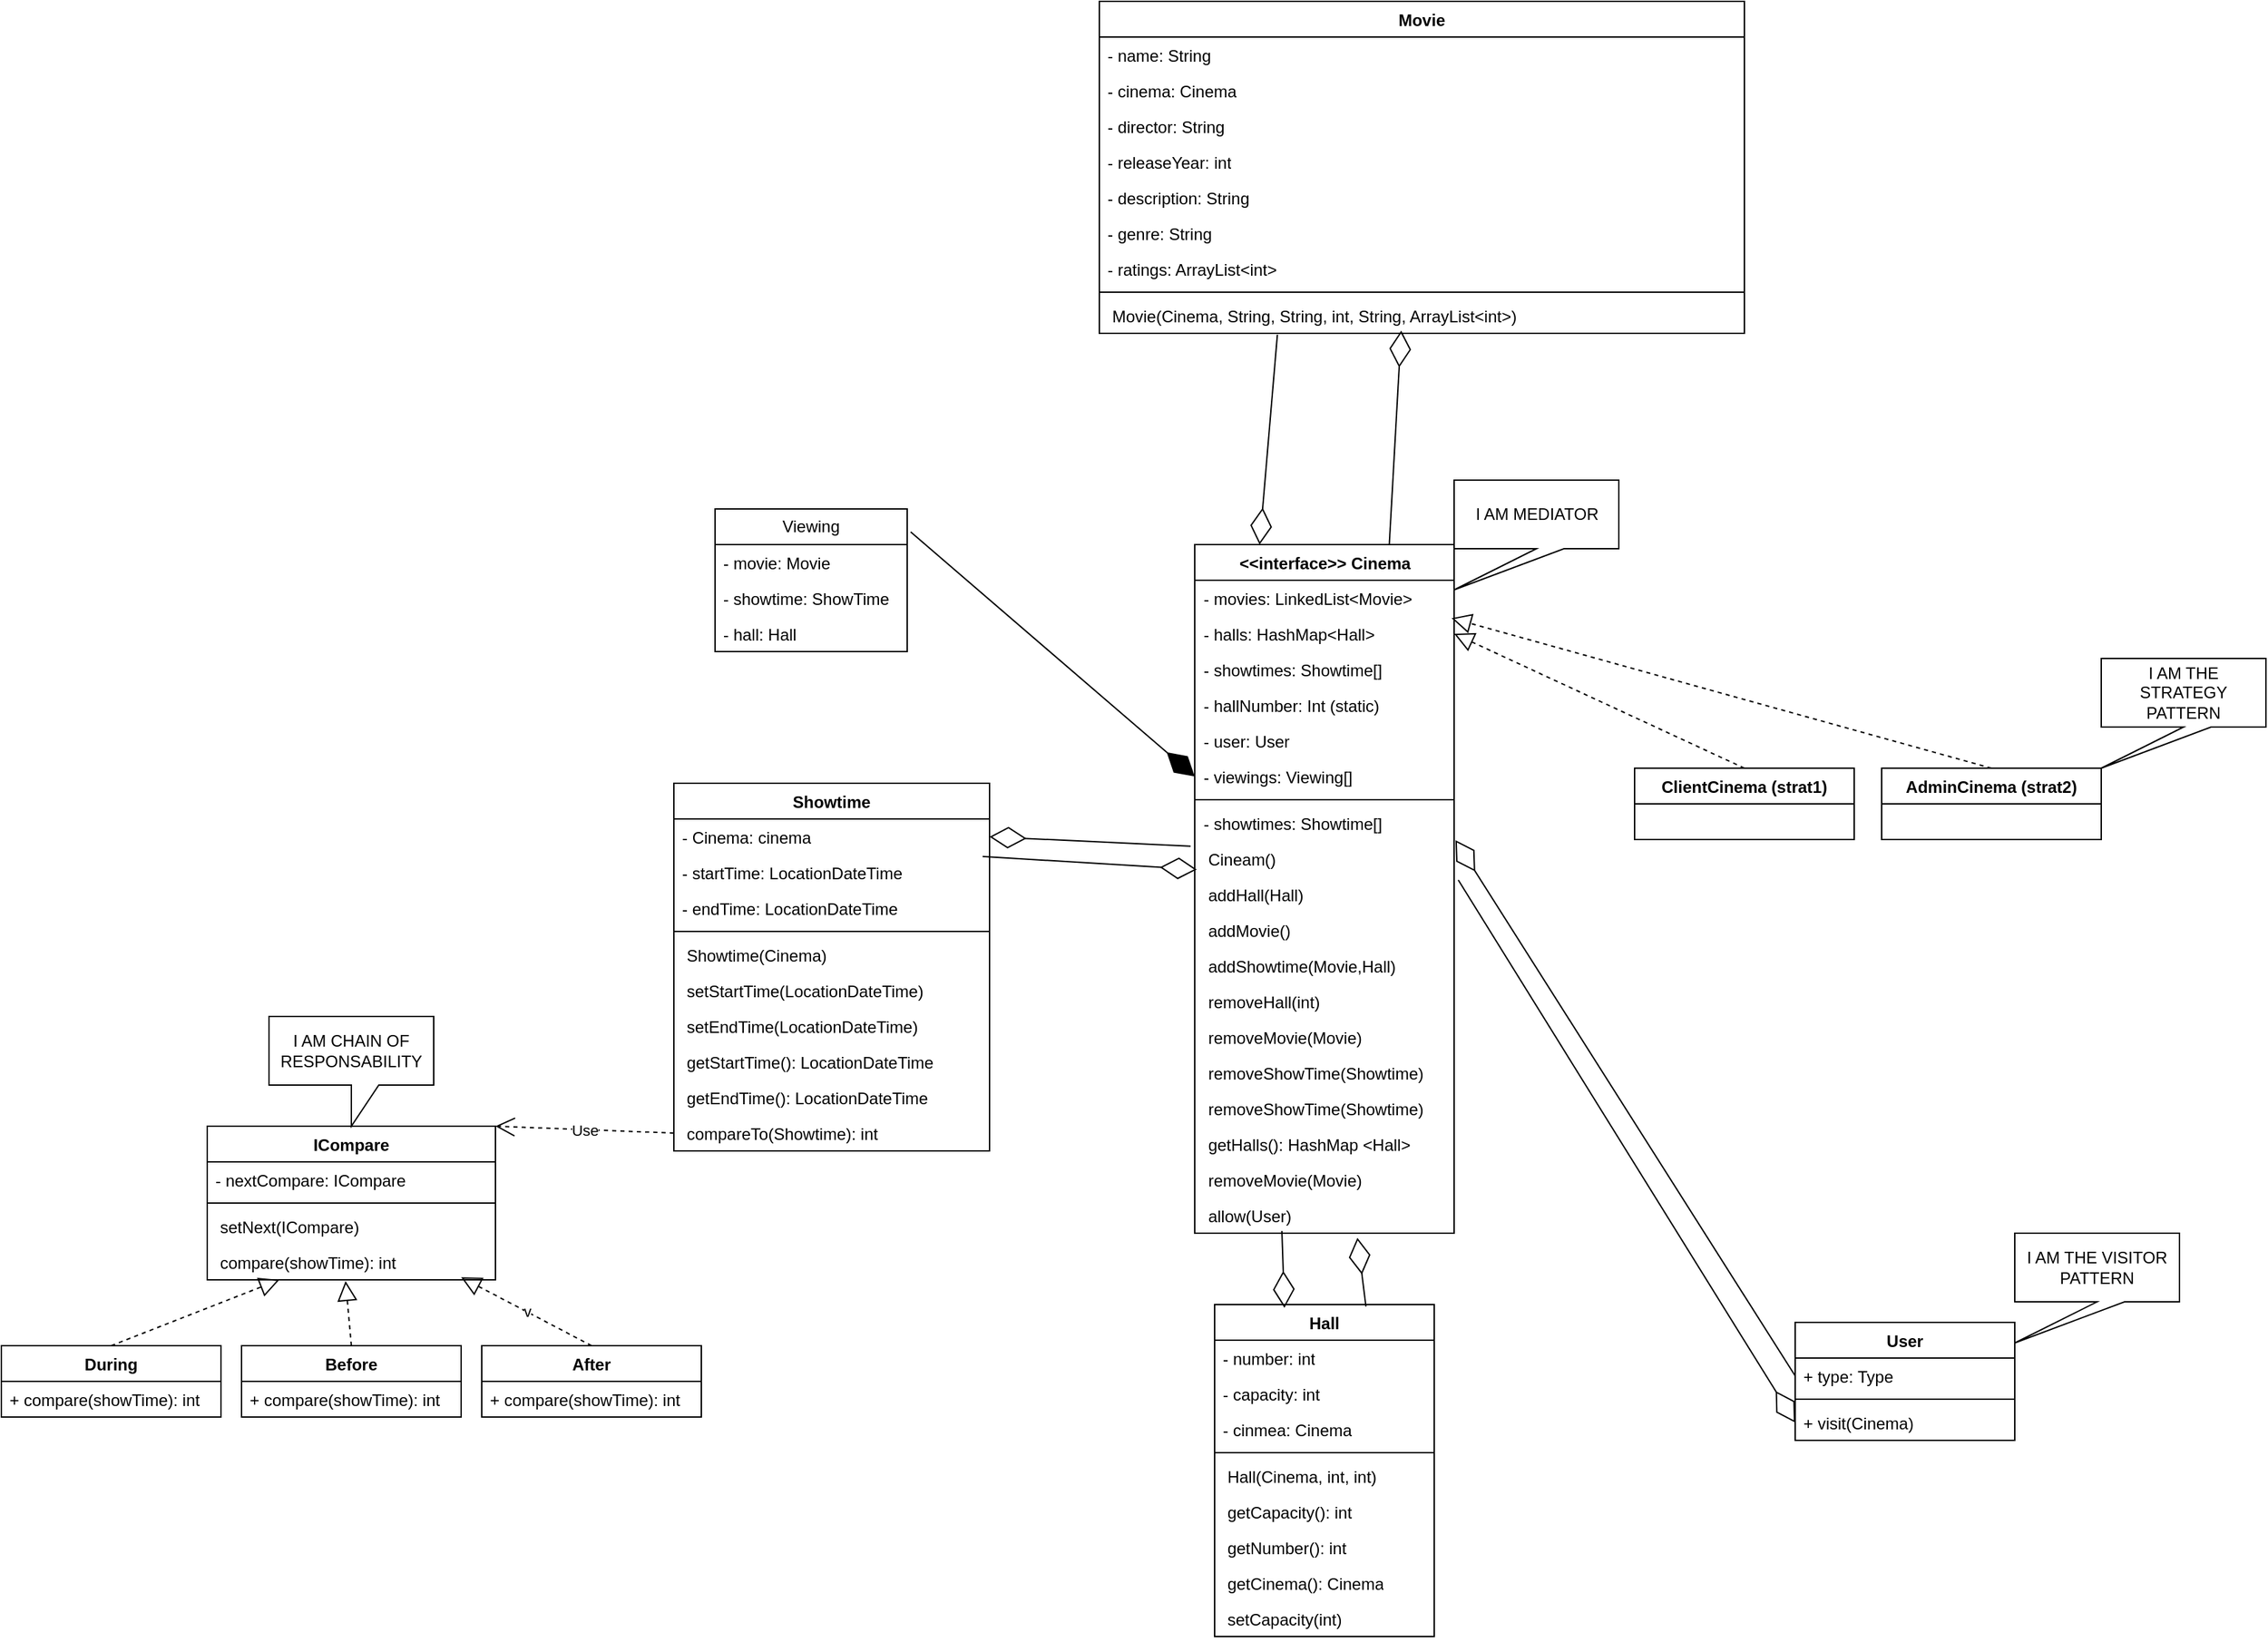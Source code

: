<mxfile version="24.1.0" type="device">
  <diagram id="C5RBs43oDa-KdzZeNtuy" name="Page-1">
    <mxGraphModel dx="2879" dy="1544" grid="1" gridSize="10" guides="1" tooltips="1" connect="1" arrows="1" fold="1" page="1" pageScale="1" pageWidth="827" pageHeight="1169" math="0" shadow="0">
      <root>
        <mxCell id="WIyWlLk6GJQsqaUBKTNV-0" />
        <mxCell id="WIyWlLk6GJQsqaUBKTNV-1" parent="WIyWlLk6GJQsqaUBKTNV-0" />
        <mxCell id="U_Ke2qZbgTXEHlizMizu-0" value="&amp;lt;&amp;lt;interface&amp;gt;&amp;gt; Cinema" style="swimlane;fontStyle=1;align=center;verticalAlign=top;childLayout=stackLayout;horizontal=1;startSize=26;horizontalStack=0;resizeParent=1;resizeParentMax=0;resizeLast=0;collapsible=1;marginBottom=0;whiteSpace=wrap;html=1;" parent="WIyWlLk6GJQsqaUBKTNV-1" vertex="1">
          <mxGeometry x="389.5" y="396" width="189" height="502" as="geometry" />
        </mxCell>
        <mxCell id="U_Ke2qZbgTXEHlizMizu-1" value="- movies: LinkedList&amp;lt;Movie&amp;gt;" style="text;strokeColor=none;fillColor=none;align=left;verticalAlign=top;spacingLeft=4;spacingRight=4;overflow=hidden;rotatable=0;points=[[0,0.5],[1,0.5]];portConstraint=eastwest;whiteSpace=wrap;html=1;" parent="U_Ke2qZbgTXEHlizMizu-0" vertex="1">
          <mxGeometry y="26" width="189" height="26" as="geometry" />
        </mxCell>
        <mxCell id="U_Ke2qZbgTXEHlizMizu-5" value="- halls: HashMap&amp;lt;Hall&amp;gt;" style="text;strokeColor=none;fillColor=none;align=left;verticalAlign=top;spacingLeft=4;spacingRight=4;overflow=hidden;rotatable=0;points=[[0,0.5],[1,0.5]];portConstraint=eastwest;whiteSpace=wrap;html=1;" parent="U_Ke2qZbgTXEHlizMizu-0" vertex="1">
          <mxGeometry y="52" width="189" height="26" as="geometry" />
        </mxCell>
        <mxCell id="AmjRBZyjDmxH0wTXtL1k-30" value="- showtimes: Showtime[]" style="text;strokeColor=none;fillColor=none;align=left;verticalAlign=top;spacingLeft=4;spacingRight=4;overflow=hidden;rotatable=0;points=[[0,0.5],[1,0.5]];portConstraint=eastwest;whiteSpace=wrap;html=1;" parent="U_Ke2qZbgTXEHlizMizu-0" vertex="1">
          <mxGeometry y="78" width="189" height="26" as="geometry" />
        </mxCell>
        <mxCell id="U_Ke2qZbgTXEHlizMizu-16" value="- hallNumber: Int (static)" style="text;strokeColor=none;fillColor=none;align=left;verticalAlign=top;spacingLeft=4;spacingRight=4;overflow=hidden;rotatable=0;points=[[0,0.5],[1,0.5]];portConstraint=eastwest;whiteSpace=wrap;html=1;" parent="U_Ke2qZbgTXEHlizMizu-0" vertex="1">
          <mxGeometry y="104" width="189" height="26" as="geometry" />
        </mxCell>
        <mxCell id="AmjRBZyjDmxH0wTXtL1k-11" value="- user: User" style="text;strokeColor=none;fillColor=none;align=left;verticalAlign=top;spacingLeft=4;spacingRight=4;overflow=hidden;rotatable=0;points=[[0,0.5],[1,0.5]];portConstraint=eastwest;whiteSpace=wrap;html=1;" parent="U_Ke2qZbgTXEHlizMizu-0" vertex="1">
          <mxGeometry y="130" width="189" height="26" as="geometry" />
        </mxCell>
        <mxCell id="ZvDFuCLrlgMTIvJNmSoZ-6" value="- viewings: Viewing[]" style="text;strokeColor=none;fillColor=none;align=left;verticalAlign=top;spacingLeft=4;spacingRight=4;overflow=hidden;rotatable=0;points=[[0,0.5],[1,0.5]];portConstraint=eastwest;whiteSpace=wrap;html=1;" vertex="1" parent="U_Ke2qZbgTXEHlizMizu-0">
          <mxGeometry y="156" width="189" height="26" as="geometry" />
        </mxCell>
        <mxCell id="U_Ke2qZbgTXEHlizMizu-2" value="" style="line;strokeWidth=1;fillColor=none;align=left;verticalAlign=middle;spacingTop=-1;spacingLeft=3;spacingRight=3;rotatable=0;labelPosition=right;points=[];portConstraint=eastwest;strokeColor=inherit;" parent="U_Ke2qZbgTXEHlizMizu-0" vertex="1">
          <mxGeometry y="182" width="189" height="8" as="geometry" />
        </mxCell>
        <mxCell id="U_Ke2qZbgTXEHlizMizu-15" value="- showtimes: Showtime[]" style="text;strokeColor=none;fillColor=none;align=left;verticalAlign=top;spacingLeft=4;spacingRight=4;overflow=hidden;rotatable=0;points=[[0,0.5],[1,0.5]];portConstraint=eastwest;whiteSpace=wrap;html=1;" parent="U_Ke2qZbgTXEHlizMizu-0" vertex="1">
          <mxGeometry y="190" width="189" height="26" as="geometry" />
        </mxCell>
        <mxCell id="U_Ke2qZbgTXEHlizMizu-94" value="&amp;nbsp;Cineam()" style="text;strokeColor=none;fillColor=none;align=left;verticalAlign=top;spacingLeft=4;spacingRight=4;overflow=hidden;rotatable=0;points=[[0,0.5],[1,0.5]];portConstraint=eastwest;whiteSpace=wrap;html=1;" parent="U_Ke2qZbgTXEHlizMizu-0" vertex="1">
          <mxGeometry y="216" width="189" height="26" as="geometry" />
        </mxCell>
        <mxCell id="U_Ke2qZbgTXEHlizMizu-41" value="&amp;nbsp;addHall(Hall)" style="text;strokeColor=none;fillColor=none;align=left;verticalAlign=top;spacingLeft=4;spacingRight=4;overflow=hidden;rotatable=0;points=[[0,0.5],[1,0.5]];portConstraint=eastwest;whiteSpace=wrap;html=1;" parent="U_Ke2qZbgTXEHlizMizu-0" vertex="1">
          <mxGeometry y="242" width="189" height="26" as="geometry" />
        </mxCell>
        <mxCell id="U_Ke2qZbgTXEHlizMizu-3" value="&amp;nbsp;addMovie()" style="text;strokeColor=none;fillColor=none;align=left;verticalAlign=top;spacingLeft=4;spacingRight=4;overflow=hidden;rotatable=0;points=[[0,0.5],[1,0.5]];portConstraint=eastwest;whiteSpace=wrap;html=1;" parent="U_Ke2qZbgTXEHlizMizu-0" vertex="1">
          <mxGeometry y="268" width="189" height="26" as="geometry" />
        </mxCell>
        <mxCell id="U_Ke2qZbgTXEHlizMizu-95" value="&amp;nbsp;addShowtime(Movie,Hall)" style="text;strokeColor=none;fillColor=none;align=left;verticalAlign=top;spacingLeft=4;spacingRight=4;overflow=hidden;rotatable=0;points=[[0,0.5],[1,0.5]];portConstraint=eastwest;whiteSpace=wrap;html=1;" parent="U_Ke2qZbgTXEHlizMizu-0" vertex="1">
          <mxGeometry y="294" width="189" height="26" as="geometry" />
        </mxCell>
        <mxCell id="U_Ke2qZbgTXEHlizMizu-42" value="&amp;nbsp;removeHall(int)" style="text;strokeColor=none;fillColor=none;align=left;verticalAlign=top;spacingLeft=4;spacingRight=4;overflow=hidden;rotatable=0;points=[[0,0.5],[1,0.5]];portConstraint=eastwest;whiteSpace=wrap;html=1;" parent="U_Ke2qZbgTXEHlizMizu-0" vertex="1">
          <mxGeometry y="320" width="189" height="26" as="geometry" />
        </mxCell>
        <mxCell id="U_Ke2qZbgTXEHlizMizu-96" value="&amp;nbsp;removeMovie(Movie)" style="text;strokeColor=none;fillColor=none;align=left;verticalAlign=top;spacingLeft=4;spacingRight=4;overflow=hidden;rotatable=0;points=[[0,0.5],[1,0.5]];portConstraint=eastwest;whiteSpace=wrap;html=1;" parent="U_Ke2qZbgTXEHlizMizu-0" vertex="1">
          <mxGeometry y="346" width="189" height="26" as="geometry" />
        </mxCell>
        <mxCell id="U_Ke2qZbgTXEHlizMizu-111" value="&amp;nbsp;removeShowTime(Showtime)" style="text;strokeColor=none;fillColor=none;align=left;verticalAlign=top;spacingLeft=4;spacingRight=4;overflow=hidden;rotatable=0;points=[[0,0.5],[1,0.5]];portConstraint=eastwest;whiteSpace=wrap;html=1;" parent="U_Ke2qZbgTXEHlizMizu-0" vertex="1">
          <mxGeometry y="372" width="189" height="26" as="geometry" />
        </mxCell>
        <mxCell id="U_Ke2qZbgTXEHlizMizu-112" value="&amp;nbsp;removeShowTime(Showtime)" style="text;strokeColor=none;fillColor=none;align=left;verticalAlign=top;spacingLeft=4;spacingRight=4;overflow=hidden;rotatable=0;points=[[0,0.5],[1,0.5]];portConstraint=eastwest;whiteSpace=wrap;html=1;" parent="U_Ke2qZbgTXEHlizMizu-0" vertex="1">
          <mxGeometry y="398" width="189" height="26" as="geometry" />
        </mxCell>
        <mxCell id="U_Ke2qZbgTXEHlizMizu-113" value="&amp;nbsp;getHalls(): HashMap &amp;lt;Hall&amp;gt;" style="text;strokeColor=none;fillColor=none;align=left;verticalAlign=top;spacingLeft=4;spacingRight=4;overflow=hidden;rotatable=0;points=[[0,0.5],[1,0.5]];portConstraint=eastwest;whiteSpace=wrap;html=1;" parent="U_Ke2qZbgTXEHlizMizu-0" vertex="1">
          <mxGeometry y="424" width="189" height="26" as="geometry" />
        </mxCell>
        <mxCell id="gAdjI-YeTHlBK7F6N_ji-7" value="&amp;nbsp;removeMovie(Movie)" style="text;strokeColor=none;fillColor=none;align=left;verticalAlign=top;spacingLeft=4;spacingRight=4;overflow=hidden;rotatable=0;points=[[0,0.5],[1,0.5]];portConstraint=eastwest;whiteSpace=wrap;html=1;" parent="U_Ke2qZbgTXEHlizMizu-0" vertex="1">
          <mxGeometry y="450" width="189" height="26" as="geometry" />
        </mxCell>
        <mxCell id="AmjRBZyjDmxH0wTXtL1k-6" value="&amp;nbsp;allow(User)" style="text;strokeColor=none;fillColor=none;align=left;verticalAlign=top;spacingLeft=4;spacingRight=4;overflow=hidden;rotatable=0;points=[[0,0.5],[1,0.5]];portConstraint=eastwest;whiteSpace=wrap;html=1;" parent="U_Ke2qZbgTXEHlizMizu-0" vertex="1">
          <mxGeometry y="476" width="189" height="26" as="geometry" />
        </mxCell>
        <mxCell id="U_Ke2qZbgTXEHlizMizu-6" value="Movie" style="swimlane;fontStyle=1;align=center;verticalAlign=top;childLayout=stackLayout;horizontal=1;startSize=26;horizontalStack=0;resizeParent=1;resizeParentMax=0;resizeLast=0;collapsible=1;marginBottom=0;whiteSpace=wrap;html=1;" parent="WIyWlLk6GJQsqaUBKTNV-1" vertex="1">
          <mxGeometry x="320" width="470" height="242" as="geometry" />
        </mxCell>
        <mxCell id="U_Ke2qZbgTXEHlizMizu-29" value="- name: String" style="text;strokeColor=none;fillColor=none;align=left;verticalAlign=top;spacingLeft=4;spacingRight=4;overflow=hidden;rotatable=0;points=[[0,0.5],[1,0.5]];portConstraint=eastwest;whiteSpace=wrap;html=1;" parent="U_Ke2qZbgTXEHlizMizu-6" vertex="1">
          <mxGeometry y="26" width="470" height="26" as="geometry" />
        </mxCell>
        <mxCell id="U_Ke2qZbgTXEHlizMizu-7" value="- cinema: Cinema" style="text;strokeColor=none;fillColor=none;align=left;verticalAlign=top;spacingLeft=4;spacingRight=4;overflow=hidden;rotatable=0;points=[[0,0.5],[1,0.5]];portConstraint=eastwest;whiteSpace=wrap;html=1;" parent="U_Ke2qZbgTXEHlizMizu-6" vertex="1">
          <mxGeometry y="52" width="470" height="26" as="geometry" />
        </mxCell>
        <mxCell id="U_Ke2qZbgTXEHlizMizu-8" value="- director: String" style="text;strokeColor=none;fillColor=none;align=left;verticalAlign=top;spacingLeft=4;spacingRight=4;overflow=hidden;rotatable=0;points=[[0,0.5],[1,0.5]];portConstraint=eastwest;whiteSpace=wrap;html=1;" parent="U_Ke2qZbgTXEHlizMizu-6" vertex="1">
          <mxGeometry y="78" width="470" height="26" as="geometry" />
        </mxCell>
        <mxCell id="U_Ke2qZbgTXEHlizMizu-11" value="- releaseYear: int" style="text;strokeColor=none;fillColor=none;align=left;verticalAlign=top;spacingLeft=4;spacingRight=4;overflow=hidden;rotatable=0;points=[[0,0.5],[1,0.5]];portConstraint=eastwest;whiteSpace=wrap;html=1;" parent="U_Ke2qZbgTXEHlizMizu-6" vertex="1">
          <mxGeometry y="104" width="470" height="26" as="geometry" />
        </mxCell>
        <mxCell id="U_Ke2qZbgTXEHlizMizu-12" value="- description: String" style="text;strokeColor=none;fillColor=none;align=left;verticalAlign=top;spacingLeft=4;spacingRight=4;overflow=hidden;rotatable=0;points=[[0,0.5],[1,0.5]];portConstraint=eastwest;whiteSpace=wrap;html=1;" parent="U_Ke2qZbgTXEHlizMizu-6" vertex="1">
          <mxGeometry y="130" width="470" height="26" as="geometry" />
        </mxCell>
        <mxCell id="U_Ke2qZbgTXEHlizMizu-13" value="- genre: String" style="text;strokeColor=none;fillColor=none;align=left;verticalAlign=top;spacingLeft=4;spacingRight=4;overflow=hidden;rotatable=0;points=[[0,0.5],[1,0.5]];portConstraint=eastwest;whiteSpace=wrap;html=1;" parent="U_Ke2qZbgTXEHlizMizu-6" vertex="1">
          <mxGeometry y="156" width="470" height="26" as="geometry" />
        </mxCell>
        <mxCell id="U_Ke2qZbgTXEHlizMizu-14" value="- ratings: ArrayList&amp;lt;int&amp;gt;" style="text;strokeColor=none;fillColor=none;align=left;verticalAlign=top;spacingLeft=4;spacingRight=4;overflow=hidden;rotatable=0;points=[[0,0.5],[1,0.5]];portConstraint=eastwest;whiteSpace=wrap;html=1;" parent="U_Ke2qZbgTXEHlizMizu-6" vertex="1">
          <mxGeometry y="182" width="470" height="26" as="geometry" />
        </mxCell>
        <mxCell id="U_Ke2qZbgTXEHlizMizu-9" value="" style="line;strokeWidth=1;fillColor=none;align=left;verticalAlign=middle;spacingTop=-1;spacingLeft=3;spacingRight=3;rotatable=0;labelPosition=right;points=[];portConstraint=eastwest;strokeColor=inherit;" parent="U_Ke2qZbgTXEHlizMizu-6" vertex="1">
          <mxGeometry y="208" width="470" height="8" as="geometry" />
        </mxCell>
        <mxCell id="U_Ke2qZbgTXEHlizMizu-40" value="&amp;nbsp;Movie(Cinema, String, String, int, String, ArrayList&amp;lt;int&amp;gt;)" style="text;strokeColor=none;fillColor=none;align=left;verticalAlign=top;spacingLeft=4;spacingRight=4;overflow=hidden;rotatable=0;points=[[0,0.5],[1,0.5]];portConstraint=eastwest;whiteSpace=wrap;html=1;" parent="U_Ke2qZbgTXEHlizMizu-6" vertex="1">
          <mxGeometry y="216" width="470" height="26" as="geometry" />
        </mxCell>
        <mxCell id="U_Ke2qZbgTXEHlizMizu-21" value="Hall" style="swimlane;fontStyle=1;align=center;verticalAlign=top;childLayout=stackLayout;horizontal=1;startSize=26;horizontalStack=0;resizeParent=1;resizeParentMax=0;resizeLast=0;collapsible=1;marginBottom=0;whiteSpace=wrap;html=1;" parent="WIyWlLk6GJQsqaUBKTNV-1" vertex="1">
          <mxGeometry x="404" y="950" width="160" height="242" as="geometry" />
        </mxCell>
        <mxCell id="U_Ke2qZbgTXEHlizMizu-22" value="- number: int" style="text;strokeColor=none;fillColor=none;align=left;verticalAlign=top;spacingLeft=4;spacingRight=4;overflow=hidden;rotatable=0;points=[[0,0.5],[1,0.5]];portConstraint=eastwest;whiteSpace=wrap;html=1;" parent="U_Ke2qZbgTXEHlizMizu-21" vertex="1">
          <mxGeometry y="26" width="160" height="26" as="geometry" />
        </mxCell>
        <mxCell id="U_Ke2qZbgTXEHlizMizu-82" value="- capacity: int" style="text;strokeColor=none;fillColor=none;align=left;verticalAlign=top;spacingLeft=4;spacingRight=4;overflow=hidden;rotatable=0;points=[[0,0.5],[1,0.5]];portConstraint=eastwest;whiteSpace=wrap;html=1;" parent="U_Ke2qZbgTXEHlizMizu-21" vertex="1">
          <mxGeometry y="52" width="160" height="26" as="geometry" />
        </mxCell>
        <mxCell id="U_Ke2qZbgTXEHlizMizu-36" value="- cinmea: Cinema" style="text;strokeColor=none;fillColor=none;align=left;verticalAlign=top;spacingLeft=4;spacingRight=4;overflow=hidden;rotatable=0;points=[[0,0.5],[1,0.5]];portConstraint=eastwest;whiteSpace=wrap;html=1;" parent="U_Ke2qZbgTXEHlizMizu-21" vertex="1">
          <mxGeometry y="78" width="160" height="26" as="geometry" />
        </mxCell>
        <mxCell id="U_Ke2qZbgTXEHlizMizu-23" value="" style="line;strokeWidth=1;fillColor=none;align=left;verticalAlign=middle;spacingTop=-1;spacingLeft=3;spacingRight=3;rotatable=0;labelPosition=right;points=[];portConstraint=eastwest;strokeColor=inherit;" parent="U_Ke2qZbgTXEHlizMizu-21" vertex="1">
          <mxGeometry y="104" width="160" height="8" as="geometry" />
        </mxCell>
        <mxCell id="U_Ke2qZbgTXEHlizMizu-24" value="&amp;nbsp;Hall(Cinema, int, int)" style="text;strokeColor=none;fillColor=none;align=left;verticalAlign=top;spacingLeft=4;spacingRight=4;overflow=hidden;rotatable=0;points=[[0,0.5],[1,0.5]];portConstraint=eastwest;whiteSpace=wrap;html=1;" parent="U_Ke2qZbgTXEHlizMizu-21" vertex="1">
          <mxGeometry y="112" width="160" height="26" as="geometry" />
        </mxCell>
        <mxCell id="U_Ke2qZbgTXEHlizMizu-83" value="&amp;nbsp;getCapacity(): int" style="text;strokeColor=none;fillColor=none;align=left;verticalAlign=top;spacingLeft=4;spacingRight=4;overflow=hidden;rotatable=0;points=[[0,0.5],[1,0.5]];portConstraint=eastwest;whiteSpace=wrap;html=1;" parent="U_Ke2qZbgTXEHlizMizu-21" vertex="1">
          <mxGeometry y="138" width="160" height="26" as="geometry" />
        </mxCell>
        <mxCell id="U_Ke2qZbgTXEHlizMizu-91" value="&amp;nbsp;getNumber(): int" style="text;strokeColor=none;fillColor=none;align=left;verticalAlign=top;spacingLeft=4;spacingRight=4;overflow=hidden;rotatable=0;points=[[0,0.5],[1,0.5]];portConstraint=eastwest;whiteSpace=wrap;html=1;" parent="U_Ke2qZbgTXEHlizMizu-21" vertex="1">
          <mxGeometry y="164" width="160" height="26" as="geometry" />
        </mxCell>
        <mxCell id="U_Ke2qZbgTXEHlizMizu-92" value="&amp;nbsp;getCinema(): Cinema" style="text;strokeColor=none;fillColor=none;align=left;verticalAlign=top;spacingLeft=4;spacingRight=4;overflow=hidden;rotatable=0;points=[[0,0.5],[1,0.5]];portConstraint=eastwest;whiteSpace=wrap;html=1;" parent="U_Ke2qZbgTXEHlizMizu-21" vertex="1">
          <mxGeometry y="190" width="160" height="26" as="geometry" />
        </mxCell>
        <mxCell id="U_Ke2qZbgTXEHlizMizu-93" value="&amp;nbsp;setCapacity(int)" style="text;strokeColor=none;fillColor=none;align=left;verticalAlign=top;spacingLeft=4;spacingRight=4;overflow=hidden;rotatable=0;points=[[0,0.5],[1,0.5]];portConstraint=eastwest;whiteSpace=wrap;html=1;" parent="U_Ke2qZbgTXEHlizMizu-21" vertex="1">
          <mxGeometry y="216" width="160" height="26" as="geometry" />
        </mxCell>
        <mxCell id="U_Ke2qZbgTXEHlizMizu-25" value="Showtime" style="swimlane;fontStyle=1;align=center;verticalAlign=top;childLayout=stackLayout;horizontal=1;startSize=26;horizontalStack=0;resizeParent=1;resizeParentMax=0;resizeLast=0;collapsible=1;marginBottom=0;whiteSpace=wrap;html=1;" parent="WIyWlLk6GJQsqaUBKTNV-1" vertex="1">
          <mxGeometry x="10" y="570" width="230" height="268" as="geometry" />
        </mxCell>
        <mxCell id="U_Ke2qZbgTXEHlizMizu-44" value="- Cinema: cinema" style="text;strokeColor=none;fillColor=none;align=left;verticalAlign=top;spacingLeft=4;spacingRight=4;overflow=hidden;rotatable=0;points=[[0,0.5],[1,0.5]];portConstraint=eastwest;whiteSpace=wrap;html=1;" parent="U_Ke2qZbgTXEHlizMizu-25" vertex="1">
          <mxGeometry y="26" width="230" height="26" as="geometry" />
        </mxCell>
        <mxCell id="U_Ke2qZbgTXEHlizMizu-26" value="- startTime: LocationDateTime" style="text;strokeColor=none;fillColor=none;align=left;verticalAlign=top;spacingLeft=4;spacingRight=4;overflow=hidden;rotatable=0;points=[[0,0.5],[1,0.5]];portConstraint=eastwest;whiteSpace=wrap;html=1;" parent="U_Ke2qZbgTXEHlizMizu-25" vertex="1">
          <mxGeometry y="52" width="230" height="26" as="geometry" />
        </mxCell>
        <mxCell id="U_Ke2qZbgTXEHlizMizu-46" value="- endTime: LocationDateTime" style="text;strokeColor=none;fillColor=none;align=left;verticalAlign=top;spacingLeft=4;spacingRight=4;overflow=hidden;rotatable=0;points=[[0,0.5],[1,0.5]];portConstraint=eastwest;whiteSpace=wrap;html=1;" parent="U_Ke2qZbgTXEHlizMizu-25" vertex="1">
          <mxGeometry y="78" width="230" height="26" as="geometry" />
        </mxCell>
        <mxCell id="U_Ke2qZbgTXEHlizMizu-27" value="" style="line;strokeWidth=1;fillColor=none;align=left;verticalAlign=middle;spacingTop=-1;spacingLeft=3;spacingRight=3;rotatable=0;labelPosition=right;points=[];portConstraint=eastwest;strokeColor=inherit;" parent="U_Ke2qZbgTXEHlizMizu-25" vertex="1">
          <mxGeometry y="104" width="230" height="8" as="geometry" />
        </mxCell>
        <mxCell id="U_Ke2qZbgTXEHlizMizu-28" value="&amp;nbsp;Showtime(Cinema)" style="text;strokeColor=none;fillColor=none;align=left;verticalAlign=top;spacingLeft=4;spacingRight=4;overflow=hidden;rotatable=0;points=[[0,0.5],[1,0.5]];portConstraint=eastwest;whiteSpace=wrap;html=1;" parent="U_Ke2qZbgTXEHlizMizu-25" vertex="1">
          <mxGeometry y="112" width="230" height="26" as="geometry" />
        </mxCell>
        <mxCell id="U_Ke2qZbgTXEHlizMizu-47" value="&amp;nbsp;setStartTime(LocationDateTime)" style="text;strokeColor=none;fillColor=none;align=left;verticalAlign=top;spacingLeft=4;spacingRight=4;overflow=hidden;rotatable=0;points=[[0,0.5],[1,0.5]];portConstraint=eastwest;whiteSpace=wrap;html=1;" parent="U_Ke2qZbgTXEHlizMizu-25" vertex="1">
          <mxGeometry y="138" width="230" height="26" as="geometry" />
        </mxCell>
        <mxCell id="U_Ke2qZbgTXEHlizMizu-48" value="&amp;nbsp;setEndTime(LocationDateTime)" style="text;strokeColor=none;fillColor=none;align=left;verticalAlign=top;spacingLeft=4;spacingRight=4;overflow=hidden;rotatable=0;points=[[0,0.5],[1,0.5]];portConstraint=eastwest;whiteSpace=wrap;html=1;" parent="U_Ke2qZbgTXEHlizMizu-25" vertex="1">
          <mxGeometry y="164" width="230" height="26" as="geometry" />
        </mxCell>
        <mxCell id="U_Ke2qZbgTXEHlizMizu-57" value="&amp;nbsp;getStartTime(): LocationDateTime" style="text;strokeColor=none;fillColor=none;align=left;verticalAlign=top;spacingLeft=4;spacingRight=4;overflow=hidden;rotatable=0;points=[[0,0.5],[1,0.5]];portConstraint=eastwest;whiteSpace=wrap;html=1;" parent="U_Ke2qZbgTXEHlizMizu-25" vertex="1">
          <mxGeometry y="190" width="230" height="26" as="geometry" />
        </mxCell>
        <mxCell id="U_Ke2qZbgTXEHlizMizu-56" value="&amp;nbsp;getEndTime(): LocationDateTime" style="text;strokeColor=none;fillColor=none;align=left;verticalAlign=top;spacingLeft=4;spacingRight=4;overflow=hidden;rotatable=0;points=[[0,0.5],[1,0.5]];portConstraint=eastwest;whiteSpace=wrap;html=1;" parent="U_Ke2qZbgTXEHlizMizu-25" vertex="1">
          <mxGeometry y="216" width="230" height="26" as="geometry" />
        </mxCell>
        <mxCell id="U_Ke2qZbgTXEHlizMizu-49" value="&amp;nbsp;compareTo(Showtime): int" style="text;strokeColor=none;fillColor=none;align=left;verticalAlign=top;spacingLeft=4;spacingRight=4;overflow=hidden;rotatable=0;points=[[0,0.5],[1,0.5]];portConstraint=eastwest;whiteSpace=wrap;html=1;" parent="U_Ke2qZbgTXEHlizMizu-25" vertex="1">
          <mxGeometry y="242" width="230" height="26" as="geometry" />
        </mxCell>
        <mxCell id="U_Ke2qZbgTXEHlizMizu-31" value="" style="endArrow=diamondThin;endFill=0;endSize=24;html=1;rounded=0;entryX=0.25;entryY=0;entryDx=0;entryDy=0;exitX=0.276;exitY=1.038;exitDx=0;exitDy=0;exitPerimeter=0;" parent="WIyWlLk6GJQsqaUBKTNV-1" source="U_Ke2qZbgTXEHlizMizu-40" target="U_Ke2qZbgTXEHlizMizu-0" edge="1">
          <mxGeometry width="160" relative="1" as="geometry">
            <mxPoint x="434" y="423" as="sourcePoint" />
            <mxPoint x="461.91" y="491.87" as="targetPoint" />
          </mxGeometry>
        </mxCell>
        <mxCell id="U_Ke2qZbgTXEHlizMizu-32" value="" style="endArrow=diamondThin;endFill=0;endSize=24;html=1;rounded=0;exitX=0.75;exitY=0;exitDx=0;exitDy=0;entryX=0.468;entryY=0.923;entryDx=0;entryDy=0;entryPerimeter=0;" parent="WIyWlLk6GJQsqaUBKTNV-1" source="U_Ke2qZbgTXEHlizMizu-0" target="U_Ke2qZbgTXEHlizMizu-40" edge="1">
          <mxGeometry width="160" relative="1" as="geometry">
            <mxPoint x="514.23" y="478.75" as="sourcePoint" />
            <mxPoint x="529" y="410" as="targetPoint" />
          </mxGeometry>
        </mxCell>
        <mxCell id="U_Ke2qZbgTXEHlizMizu-34" value="" style="endArrow=diamondThin;endFill=0;endSize=24;html=1;rounded=0;entryX=0.318;entryY=0.01;entryDx=0;entryDy=0;exitX=0.336;exitY=0.936;exitDx=0;exitDy=0;exitPerimeter=0;entryPerimeter=0;" parent="WIyWlLk6GJQsqaUBKTNV-1" source="AmjRBZyjDmxH0wTXtL1k-6" target="U_Ke2qZbgTXEHlizMizu-21" edge="1">
          <mxGeometry width="160" relative="1" as="geometry">
            <mxPoint x="457.162" y="815.144" as="sourcePoint" />
            <mxPoint x="482" y="610" as="targetPoint" />
          </mxGeometry>
        </mxCell>
        <mxCell id="U_Ke2qZbgTXEHlizMizu-35" value="" style="endArrow=diamondThin;endFill=0;endSize=24;html=1;rounded=0;exitX=0.689;exitY=0.006;exitDx=0;exitDy=0;exitPerimeter=0;entryX=0.627;entryY=1.128;entryDx=0;entryDy=0;entryPerimeter=0;" parent="WIyWlLk6GJQsqaUBKTNV-1" source="U_Ke2qZbgTXEHlizMizu-21" target="AmjRBZyjDmxH0wTXtL1k-6" edge="1">
          <mxGeometry width="160" relative="1" as="geometry">
            <mxPoint x="550" y="620" as="sourcePoint" />
            <mxPoint x="509.515" y="814.39" as="targetPoint" />
          </mxGeometry>
        </mxCell>
        <mxCell id="U_Ke2qZbgTXEHlizMizu-38" value="" style="endArrow=diamondThin;endFill=0;endSize=24;html=1;rounded=0;entryX=1;entryY=0.5;entryDx=0;entryDy=0;exitX=-0.016;exitY=0.151;exitDx=0;exitDy=0;exitPerimeter=0;" parent="WIyWlLk6GJQsqaUBKTNV-1" source="U_Ke2qZbgTXEHlizMizu-94" target="U_Ke2qZbgTXEHlizMizu-44" edge="1">
          <mxGeometry width="160" relative="1" as="geometry">
            <mxPoint x="390" y="577" as="sourcePoint" />
            <mxPoint x="510" y="60" as="targetPoint" />
          </mxGeometry>
        </mxCell>
        <mxCell id="U_Ke2qZbgTXEHlizMizu-43" value="" style="endArrow=diamondThin;endFill=0;endSize=24;html=1;rounded=0;exitX=0.978;exitY=0.053;exitDx=0;exitDy=0;exitPerimeter=0;entryX=0.008;entryY=-0.198;entryDx=0;entryDy=0;entryPerimeter=0;" parent="WIyWlLk6GJQsqaUBKTNV-1" source="U_Ke2qZbgTXEHlizMizu-26" target="U_Ke2qZbgTXEHlizMizu-41" edge="1">
          <mxGeometry width="160" relative="1" as="geometry">
            <mxPoint x="210" y="520" as="sourcePoint" />
            <mxPoint x="390" y="689" as="targetPoint" />
          </mxGeometry>
        </mxCell>
        <mxCell id="U_Ke2qZbgTXEHlizMizu-59" value="ICompare" style="swimlane;fontStyle=1;align=center;verticalAlign=top;childLayout=stackLayout;horizontal=1;startSize=26;horizontalStack=0;resizeParent=1;resizeParentMax=0;resizeLast=0;collapsible=1;marginBottom=0;whiteSpace=wrap;html=1;" parent="WIyWlLk6GJQsqaUBKTNV-1" vertex="1">
          <mxGeometry x="-330" y="820" width="210" height="112" as="geometry">
            <mxRectangle x="-320" y="720" width="100" height="30" as="alternateBounds" />
          </mxGeometry>
        </mxCell>
        <mxCell id="U_Ke2qZbgTXEHlizMizu-60" value="- nextCompare: ICompare" style="text;strokeColor=none;fillColor=none;align=left;verticalAlign=top;spacingLeft=4;spacingRight=4;overflow=hidden;rotatable=0;points=[[0,0.5],[1,0.5]];portConstraint=eastwest;whiteSpace=wrap;html=1;" parent="U_Ke2qZbgTXEHlizMizu-59" vertex="1">
          <mxGeometry y="26" width="210" height="26" as="geometry" />
        </mxCell>
        <mxCell id="U_Ke2qZbgTXEHlizMizu-61" value="" style="line;strokeWidth=1;fillColor=none;align=left;verticalAlign=middle;spacingTop=-1;spacingLeft=3;spacingRight=3;rotatable=0;labelPosition=right;points=[];portConstraint=eastwest;strokeColor=inherit;" parent="U_Ke2qZbgTXEHlizMizu-59" vertex="1">
          <mxGeometry y="52" width="210" height="8" as="geometry" />
        </mxCell>
        <mxCell id="U_Ke2qZbgTXEHlizMizu-63" value="&amp;nbsp;setNext(ICompare)&amp;nbsp;" style="text;strokeColor=none;fillColor=none;align=left;verticalAlign=top;spacingLeft=4;spacingRight=4;overflow=hidden;rotatable=0;points=[[0,0.5],[1,0.5]];portConstraint=eastwest;whiteSpace=wrap;html=1;" parent="U_Ke2qZbgTXEHlizMizu-59" vertex="1">
          <mxGeometry y="60" width="210" height="26" as="geometry" />
        </mxCell>
        <mxCell id="U_Ke2qZbgTXEHlizMizu-53" value="&amp;nbsp;compare(showTime): int&amp;nbsp;" style="text;strokeColor=none;fillColor=none;align=left;verticalAlign=top;spacingLeft=4;spacingRight=4;overflow=hidden;rotatable=0;points=[[0,0.5],[1,0.5]];portConstraint=eastwest;whiteSpace=wrap;html=1;" parent="U_Ke2qZbgTXEHlizMizu-59" vertex="1">
          <mxGeometry y="86" width="210" height="26" as="geometry" />
        </mxCell>
        <mxCell id="U_Ke2qZbgTXEHlizMizu-65" value="During" style="swimlane;fontStyle=1;align=center;verticalAlign=top;childLayout=stackLayout;horizontal=1;startSize=26;horizontalStack=0;resizeParent=1;resizeParentMax=0;resizeLast=0;collapsible=1;marginBottom=0;whiteSpace=wrap;html=1;" parent="WIyWlLk6GJQsqaUBKTNV-1" vertex="1">
          <mxGeometry x="-480" y="980" width="160" height="52" as="geometry" />
        </mxCell>
        <mxCell id="U_Ke2qZbgTXEHlizMizu-69" value="+ compare(showTime): int&amp;nbsp;" style="text;strokeColor=none;fillColor=none;align=left;verticalAlign=top;spacingLeft=4;spacingRight=4;overflow=hidden;rotatable=0;points=[[0,0.5],[1,0.5]];portConstraint=eastwest;whiteSpace=wrap;html=1;" parent="U_Ke2qZbgTXEHlizMizu-65" vertex="1">
          <mxGeometry y="26" width="160" height="26" as="geometry" />
        </mxCell>
        <mxCell id="U_Ke2qZbgTXEHlizMizu-71" value="" style="endArrow=block;dashed=1;endFill=0;endSize=12;html=1;rounded=0;exitX=0.5;exitY=0;exitDx=0;exitDy=0;entryX=0.25;entryY=1;entryDx=0;entryDy=0;" parent="WIyWlLk6GJQsqaUBKTNV-1" source="U_Ke2qZbgTXEHlizMizu-65" target="U_Ke2qZbgTXEHlizMizu-59" edge="1">
          <mxGeometry width="160" relative="1" as="geometry">
            <mxPoint x="220" y="850" as="sourcePoint" />
            <mxPoint x="380" y="850" as="targetPoint" />
          </mxGeometry>
        </mxCell>
        <mxCell id="U_Ke2qZbgTXEHlizMizu-72" value="Before" style="swimlane;fontStyle=1;align=center;verticalAlign=top;childLayout=stackLayout;horizontal=1;startSize=26;horizontalStack=0;resizeParent=1;resizeParentMax=0;resizeLast=0;collapsible=1;marginBottom=0;whiteSpace=wrap;html=1;" parent="WIyWlLk6GJQsqaUBKTNV-1" vertex="1">
          <mxGeometry x="-305" y="980" width="160" height="52" as="geometry" />
        </mxCell>
        <mxCell id="U_Ke2qZbgTXEHlizMizu-73" value="+ compare(showTime): int&amp;nbsp;" style="text;strokeColor=none;fillColor=none;align=left;verticalAlign=top;spacingLeft=4;spacingRight=4;overflow=hidden;rotatable=0;points=[[0,0.5],[1,0.5]];portConstraint=eastwest;whiteSpace=wrap;html=1;" parent="U_Ke2qZbgTXEHlizMizu-72" vertex="1">
          <mxGeometry y="26" width="160" height="26" as="geometry" />
        </mxCell>
        <mxCell id="U_Ke2qZbgTXEHlizMizu-74" value="After" style="swimlane;fontStyle=1;align=center;verticalAlign=top;childLayout=stackLayout;horizontal=1;startSize=26;horizontalStack=0;resizeParent=1;resizeParentMax=0;resizeLast=0;collapsible=1;marginBottom=0;whiteSpace=wrap;html=1;" parent="WIyWlLk6GJQsqaUBKTNV-1" vertex="1">
          <mxGeometry x="-130" y="980" width="160" height="52" as="geometry" />
        </mxCell>
        <mxCell id="U_Ke2qZbgTXEHlizMizu-75" value="+ compare(showTime): int&amp;nbsp;" style="text;strokeColor=none;fillColor=none;align=left;verticalAlign=top;spacingLeft=4;spacingRight=4;overflow=hidden;rotatable=0;points=[[0,0.5],[1,0.5]];portConstraint=eastwest;whiteSpace=wrap;html=1;" parent="U_Ke2qZbgTXEHlizMizu-74" vertex="1">
          <mxGeometry y="26" width="160" height="26" as="geometry" />
        </mxCell>
        <mxCell id="U_Ke2qZbgTXEHlizMizu-76" value="" style="endArrow=block;dashed=1;endFill=0;endSize=12;html=1;rounded=0;exitX=0.5;exitY=0;exitDx=0;exitDy=0;entryX=0.48;entryY=1.034;entryDx=0;entryDy=0;entryPerimeter=0;" parent="WIyWlLk6GJQsqaUBKTNV-1" source="U_Ke2qZbgTXEHlizMizu-72" target="U_Ke2qZbgTXEHlizMizu-53" edge="1">
          <mxGeometry width="160" relative="1" as="geometry">
            <mxPoint x="-390" y="990" as="sourcePoint" />
            <mxPoint x="-267" y="942" as="targetPoint" />
          </mxGeometry>
        </mxCell>
        <mxCell id="U_Ke2qZbgTXEHlizMizu-77" value="v" style="endArrow=block;dashed=1;endFill=0;endSize=12;html=1;rounded=0;exitX=0.5;exitY=0;exitDx=0;exitDy=0;entryX=0.881;entryY=0.928;entryDx=0;entryDy=0;entryPerimeter=0;" parent="WIyWlLk6GJQsqaUBKTNV-1" source="U_Ke2qZbgTXEHlizMizu-74" target="U_Ke2qZbgTXEHlizMizu-53" edge="1">
          <mxGeometry width="160" relative="1" as="geometry">
            <mxPoint x="-380" y="1000" as="sourcePoint" />
            <mxPoint x="-257" y="952" as="targetPoint" />
          </mxGeometry>
        </mxCell>
        <mxCell id="U_Ke2qZbgTXEHlizMizu-78" value="Use" style="endArrow=open;endSize=12;dashed=1;html=1;rounded=0;exitX=0;exitY=0.5;exitDx=0;exitDy=0;entryX=1;entryY=0;entryDx=0;entryDy=0;" parent="WIyWlLk6GJQsqaUBKTNV-1" source="U_Ke2qZbgTXEHlizMizu-49" target="U_Ke2qZbgTXEHlizMizu-59" edge="1">
          <mxGeometry width="160" relative="1" as="geometry">
            <mxPoint x="130" y="850" as="sourcePoint" />
            <mxPoint x="290" y="850" as="targetPoint" />
          </mxGeometry>
        </mxCell>
        <mxCell id="U_Ke2qZbgTXEHlizMizu-79" value="I AM CHAIN OF RESPONSABILITY" style="shape=callout;whiteSpace=wrap;html=1;perimeter=calloutPerimeter;" parent="WIyWlLk6GJQsqaUBKTNV-1" vertex="1">
          <mxGeometry x="-285" y="740" width="120" height="80" as="geometry" />
        </mxCell>
        <mxCell id="U_Ke2qZbgTXEHlizMizu-80" value="I AM MEDIATOR" style="shape=callout;whiteSpace=wrap;html=1;perimeter=calloutPerimeter;position2=0;" parent="WIyWlLk6GJQsqaUBKTNV-1" vertex="1">
          <mxGeometry x="578.5" y="349" width="120" height="80" as="geometry" />
        </mxCell>
        <mxCell id="gAdjI-YeTHlBK7F6N_ji-0" value="User" style="swimlane;fontStyle=1;align=center;verticalAlign=top;childLayout=stackLayout;horizontal=1;startSize=26;horizontalStack=0;resizeParent=1;resizeParentMax=0;resizeLast=0;collapsible=1;marginBottom=0;whiteSpace=wrap;html=1;" parent="WIyWlLk6GJQsqaUBKTNV-1" vertex="1">
          <mxGeometry x="827" y="963" width="160" height="86" as="geometry" />
        </mxCell>
        <mxCell id="gAdjI-YeTHlBK7F6N_ji-4" value="+ type: Type" style="text;strokeColor=none;fillColor=none;align=left;verticalAlign=top;spacingLeft=4;spacingRight=4;overflow=hidden;rotatable=0;points=[[0,0.5],[1,0.5]];portConstraint=eastwest;whiteSpace=wrap;html=1;" parent="gAdjI-YeTHlBK7F6N_ji-0" vertex="1">
          <mxGeometry y="26" width="160" height="26" as="geometry" />
        </mxCell>
        <mxCell id="gAdjI-YeTHlBK7F6N_ji-2" value="" style="line;strokeWidth=1;fillColor=none;align=left;verticalAlign=middle;spacingTop=-1;spacingLeft=3;spacingRight=3;rotatable=0;labelPosition=right;points=[];portConstraint=eastwest;strokeColor=inherit;" parent="gAdjI-YeTHlBK7F6N_ji-0" vertex="1">
          <mxGeometry y="52" width="160" height="8" as="geometry" />
        </mxCell>
        <mxCell id="AmjRBZyjDmxH0wTXtL1k-32" value="+ visit(Cinema)" style="text;strokeColor=none;fillColor=none;align=left;verticalAlign=top;spacingLeft=4;spacingRight=4;overflow=hidden;rotatable=0;points=[[0,0.5],[1,0.5]];portConstraint=eastwest;whiteSpace=wrap;html=1;" parent="gAdjI-YeTHlBK7F6N_ji-0" vertex="1">
          <mxGeometry y="60" width="160" height="26" as="geometry" />
        </mxCell>
        <mxCell id="gAdjI-YeTHlBK7F6N_ji-6" value="" style="endArrow=diamondThin;endFill=0;endSize=24;html=1;rounded=0;entryX=0;entryY=0.5;entryDx=0;entryDy=0;exitX=1.016;exitY=0.096;exitDx=0;exitDy=0;exitPerimeter=0;" parent="WIyWlLk6GJQsqaUBKTNV-1" source="U_Ke2qZbgTXEHlizMizu-41" target="AmjRBZyjDmxH0wTXtL1k-32" edge="1">
          <mxGeometry width="160" relative="1" as="geometry">
            <mxPoint x="410" y="720" as="sourcePoint" />
            <mxPoint x="570" y="720" as="targetPoint" />
          </mxGeometry>
        </mxCell>
        <mxCell id="gAdjI-YeTHlBK7F6N_ji-9" value="" style="endArrow=diamondThin;endFill=0;endSize=24;html=1;rounded=0;entryX=1.005;entryY=-0.019;entryDx=0;entryDy=0;exitX=0;exitY=0.5;exitDx=0;exitDy=0;entryPerimeter=0;" parent="WIyWlLk6GJQsqaUBKTNV-1" source="gAdjI-YeTHlBK7F6N_ji-4" target="U_Ke2qZbgTXEHlizMizu-94" edge="1">
          <mxGeometry width="160" relative="1" as="geometry">
            <mxPoint x="592" y="650" as="sourcePoint" />
            <mxPoint x="760" y="653" as="targetPoint" />
          </mxGeometry>
        </mxCell>
        <mxCell id="ZvDFuCLrlgMTIvJNmSoZ-0" value="I AM THE STRATEGY PATTERN" style="shape=callout;whiteSpace=wrap;html=1;perimeter=calloutPerimeter;position2=0;" vertex="1" parent="WIyWlLk6GJQsqaUBKTNV-1">
          <mxGeometry x="1050" y="479" width="120" height="80" as="geometry" />
        </mxCell>
        <mxCell id="ZvDFuCLrlgMTIvJNmSoZ-2" value="Viewing" style="swimlane;fontStyle=0;childLayout=stackLayout;horizontal=1;startSize=26;fillColor=none;horizontalStack=0;resizeParent=1;resizeParentMax=0;resizeLast=0;collapsible=1;marginBottom=0;whiteSpace=wrap;html=1;" vertex="1" parent="WIyWlLk6GJQsqaUBKTNV-1">
          <mxGeometry x="40" y="370" width="140" height="104" as="geometry" />
        </mxCell>
        <mxCell id="ZvDFuCLrlgMTIvJNmSoZ-3" value="- movie: Movie" style="text;strokeColor=none;fillColor=none;align=left;verticalAlign=top;spacingLeft=4;spacingRight=4;overflow=hidden;rotatable=0;points=[[0,0.5],[1,0.5]];portConstraint=eastwest;whiteSpace=wrap;html=1;" vertex="1" parent="ZvDFuCLrlgMTIvJNmSoZ-2">
          <mxGeometry y="26" width="140" height="26" as="geometry" />
        </mxCell>
        <mxCell id="ZvDFuCLrlgMTIvJNmSoZ-4" value="- showtime: ShowTime" style="text;strokeColor=none;fillColor=none;align=left;verticalAlign=top;spacingLeft=4;spacingRight=4;overflow=hidden;rotatable=0;points=[[0,0.5],[1,0.5]];portConstraint=eastwest;whiteSpace=wrap;html=1;" vertex="1" parent="ZvDFuCLrlgMTIvJNmSoZ-2">
          <mxGeometry y="52" width="140" height="26" as="geometry" />
        </mxCell>
        <mxCell id="ZvDFuCLrlgMTIvJNmSoZ-5" value="- hall: Hall" style="text;strokeColor=none;fillColor=none;align=left;verticalAlign=top;spacingLeft=4;spacingRight=4;overflow=hidden;rotatable=0;points=[[0,0.5],[1,0.5]];portConstraint=eastwest;whiteSpace=wrap;html=1;" vertex="1" parent="ZvDFuCLrlgMTIvJNmSoZ-2">
          <mxGeometry y="78" width="140" height="26" as="geometry" />
        </mxCell>
        <mxCell id="ZvDFuCLrlgMTIvJNmSoZ-8" value="" style="endArrow=diamondThin;endFill=1;endSize=24;html=1;rounded=0;exitX=1.018;exitY=0.161;exitDx=0;exitDy=0;exitPerimeter=0;entryX=0;entryY=0.5;entryDx=0;entryDy=0;" edge="1" parent="WIyWlLk6GJQsqaUBKTNV-1" source="ZvDFuCLrlgMTIvJNmSoZ-2" target="ZvDFuCLrlgMTIvJNmSoZ-6">
          <mxGeometry width="160" relative="1" as="geometry">
            <mxPoint x="440" y="580" as="sourcePoint" />
            <mxPoint x="600" y="580" as="targetPoint" />
          </mxGeometry>
        </mxCell>
        <mxCell id="ZvDFuCLrlgMTIvJNmSoZ-13" value="AdminCinema (strat2)" style="swimlane;fontStyle=1;align=center;verticalAlign=top;childLayout=stackLayout;horizontal=1;startSize=26;horizontalStack=0;resizeParent=1;resizeParentMax=0;resizeLast=0;collapsible=1;marginBottom=0;whiteSpace=wrap;html=1;" vertex="1" parent="WIyWlLk6GJQsqaUBKTNV-1">
          <mxGeometry x="890" y="559" width="160" height="52" as="geometry" />
        </mxCell>
        <mxCell id="ZvDFuCLrlgMTIvJNmSoZ-17" value="" style="endArrow=block;dashed=1;endFill=0;endSize=12;html=1;rounded=0;exitX=0.5;exitY=0;exitDx=0;exitDy=0;entryX=1;entryY=0.5;entryDx=0;entryDy=0;" edge="1" parent="WIyWlLk6GJQsqaUBKTNV-1" source="ZvDFuCLrlgMTIvJNmSoZ-23" target="U_Ke2qZbgTXEHlizMizu-5">
          <mxGeometry width="160" relative="1" as="geometry">
            <mxPoint x="747" y="559" as="sourcePoint" />
            <mxPoint x="770" y="510" as="targetPoint" />
          </mxGeometry>
        </mxCell>
        <mxCell id="ZvDFuCLrlgMTIvJNmSoZ-22" value="" style="endArrow=block;dashed=1;endFill=0;endSize=12;html=1;rounded=0;exitX=0.5;exitY=0;exitDx=0;exitDy=0;entryX=0.99;entryY=0.063;entryDx=0;entryDy=0;entryPerimeter=0;" edge="1" parent="WIyWlLk6GJQsqaUBKTNV-1" source="ZvDFuCLrlgMTIvJNmSoZ-13" target="U_Ke2qZbgTXEHlizMizu-5">
          <mxGeometry width="160" relative="1" as="geometry">
            <mxPoint x="760" y="580" as="sourcePoint" />
            <mxPoint x="589" y="471" as="targetPoint" />
          </mxGeometry>
        </mxCell>
        <mxCell id="ZvDFuCLrlgMTIvJNmSoZ-23" value="ClientCinema (strat1)" style="swimlane;fontStyle=1;align=center;verticalAlign=top;childLayout=stackLayout;horizontal=1;startSize=26;horizontalStack=0;resizeParent=1;resizeParentMax=0;resizeLast=0;collapsible=1;marginBottom=0;whiteSpace=wrap;html=1;" vertex="1" parent="WIyWlLk6GJQsqaUBKTNV-1">
          <mxGeometry x="710" y="559" width="160" height="52" as="geometry" />
        </mxCell>
        <mxCell id="ZvDFuCLrlgMTIvJNmSoZ-24" value="I AM THE VISITOR PATTERN" style="shape=callout;whiteSpace=wrap;html=1;perimeter=calloutPerimeter;position2=0;" vertex="1" parent="WIyWlLk6GJQsqaUBKTNV-1">
          <mxGeometry x="987" y="898" width="120" height="80" as="geometry" />
        </mxCell>
      </root>
    </mxGraphModel>
  </diagram>
</mxfile>
